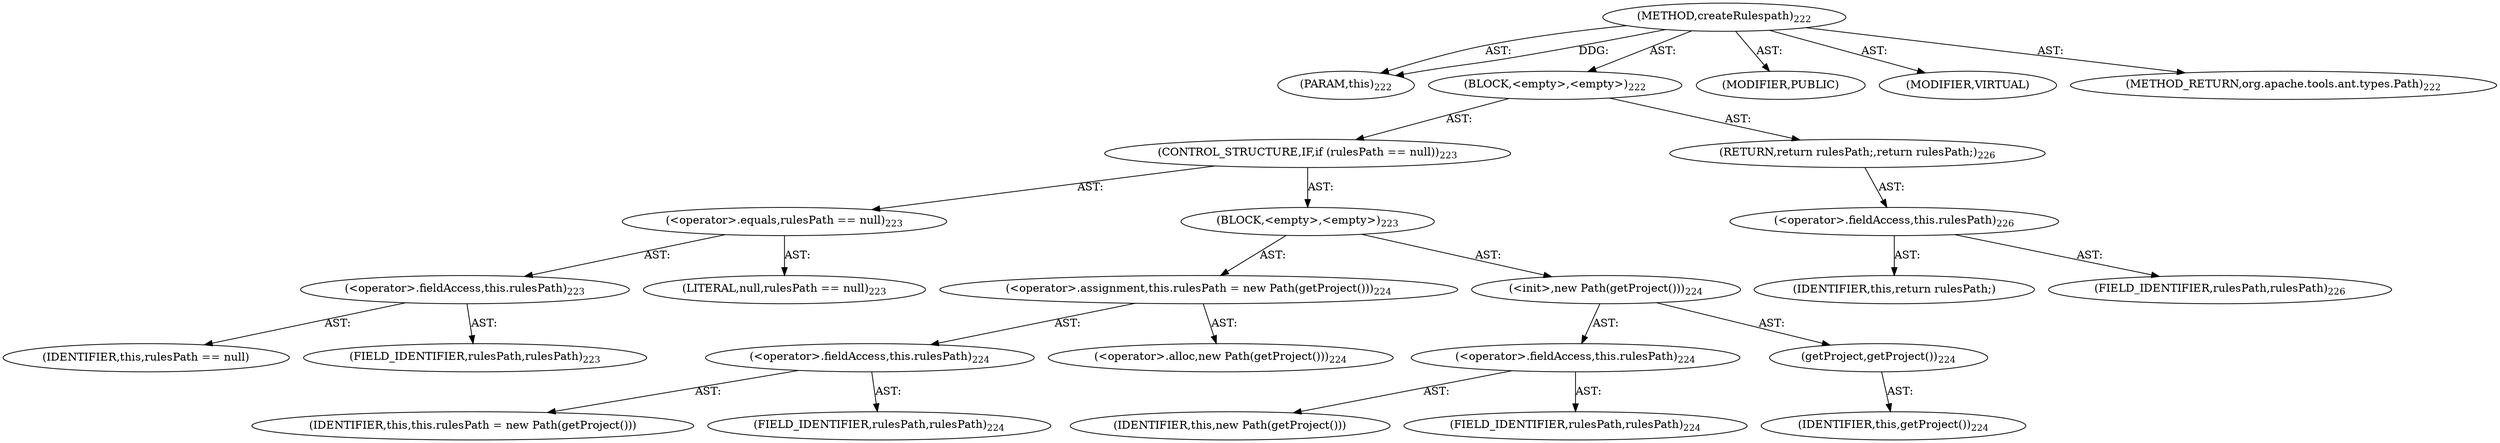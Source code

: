 digraph "createRulespath" {  
"111669149706" [label = <(METHOD,createRulespath)<SUB>222</SUB>> ]
"115964117001" [label = <(PARAM,this)<SUB>222</SUB>> ]
"25769803786" [label = <(BLOCK,&lt;empty&gt;,&lt;empty&gt;)<SUB>222</SUB>> ]
"47244640256" [label = <(CONTROL_STRUCTURE,IF,if (rulesPath == null))<SUB>223</SUB>> ]
"30064771113" [label = <(&lt;operator&gt;.equals,rulesPath == null)<SUB>223</SUB>> ]
"30064771114" [label = <(&lt;operator&gt;.fieldAccess,this.rulesPath)<SUB>223</SUB>> ]
"68719476775" [label = <(IDENTIFIER,this,rulesPath == null)> ]
"55834574868" [label = <(FIELD_IDENTIFIER,rulesPath,rulesPath)<SUB>223</SUB>> ]
"90194313228" [label = <(LITERAL,null,rulesPath == null)<SUB>223</SUB>> ]
"25769803787" [label = <(BLOCK,&lt;empty&gt;,&lt;empty&gt;)<SUB>223</SUB>> ]
"30064771115" [label = <(&lt;operator&gt;.assignment,this.rulesPath = new Path(getProject()))<SUB>224</SUB>> ]
"30064771116" [label = <(&lt;operator&gt;.fieldAccess,this.rulesPath)<SUB>224</SUB>> ]
"68719476776" [label = <(IDENTIFIER,this,this.rulesPath = new Path(getProject()))> ]
"55834574869" [label = <(FIELD_IDENTIFIER,rulesPath,rulesPath)<SUB>224</SUB>> ]
"30064771117" [label = <(&lt;operator&gt;.alloc,new Path(getProject()))<SUB>224</SUB>> ]
"30064771118" [label = <(&lt;init&gt;,new Path(getProject()))<SUB>224</SUB>> ]
"30064771119" [label = <(&lt;operator&gt;.fieldAccess,this.rulesPath)<SUB>224</SUB>> ]
"68719476777" [label = <(IDENTIFIER,this,new Path(getProject()))> ]
"55834574870" [label = <(FIELD_IDENTIFIER,rulesPath,rulesPath)<SUB>224</SUB>> ]
"30064771120" [label = <(getProject,getProject())<SUB>224</SUB>> ]
"68719476745" [label = <(IDENTIFIER,this,getProject())<SUB>224</SUB>> ]
"146028888064" [label = <(RETURN,return rulesPath;,return rulesPath;)<SUB>226</SUB>> ]
"30064771121" [label = <(&lt;operator&gt;.fieldAccess,this.rulesPath)<SUB>226</SUB>> ]
"68719476778" [label = <(IDENTIFIER,this,return rulesPath;)> ]
"55834574871" [label = <(FIELD_IDENTIFIER,rulesPath,rulesPath)<SUB>226</SUB>> ]
"133143986208" [label = <(MODIFIER,PUBLIC)> ]
"133143986209" [label = <(MODIFIER,VIRTUAL)> ]
"128849018890" [label = <(METHOD_RETURN,org.apache.tools.ant.types.Path)<SUB>222</SUB>> ]
  "111669149706" -> "115964117001"  [ label = "AST: "] 
  "111669149706" -> "25769803786"  [ label = "AST: "] 
  "111669149706" -> "133143986208"  [ label = "AST: "] 
  "111669149706" -> "133143986209"  [ label = "AST: "] 
  "111669149706" -> "128849018890"  [ label = "AST: "] 
  "25769803786" -> "47244640256"  [ label = "AST: "] 
  "25769803786" -> "146028888064"  [ label = "AST: "] 
  "47244640256" -> "30064771113"  [ label = "AST: "] 
  "47244640256" -> "25769803787"  [ label = "AST: "] 
  "30064771113" -> "30064771114"  [ label = "AST: "] 
  "30064771113" -> "90194313228"  [ label = "AST: "] 
  "30064771114" -> "68719476775"  [ label = "AST: "] 
  "30064771114" -> "55834574868"  [ label = "AST: "] 
  "25769803787" -> "30064771115"  [ label = "AST: "] 
  "25769803787" -> "30064771118"  [ label = "AST: "] 
  "30064771115" -> "30064771116"  [ label = "AST: "] 
  "30064771115" -> "30064771117"  [ label = "AST: "] 
  "30064771116" -> "68719476776"  [ label = "AST: "] 
  "30064771116" -> "55834574869"  [ label = "AST: "] 
  "30064771118" -> "30064771119"  [ label = "AST: "] 
  "30064771118" -> "30064771120"  [ label = "AST: "] 
  "30064771119" -> "68719476777"  [ label = "AST: "] 
  "30064771119" -> "55834574870"  [ label = "AST: "] 
  "30064771120" -> "68719476745"  [ label = "AST: "] 
  "146028888064" -> "30064771121"  [ label = "AST: "] 
  "30064771121" -> "68719476778"  [ label = "AST: "] 
  "30064771121" -> "55834574871"  [ label = "AST: "] 
  "111669149706" -> "115964117001"  [ label = "DDG: "] 
}
